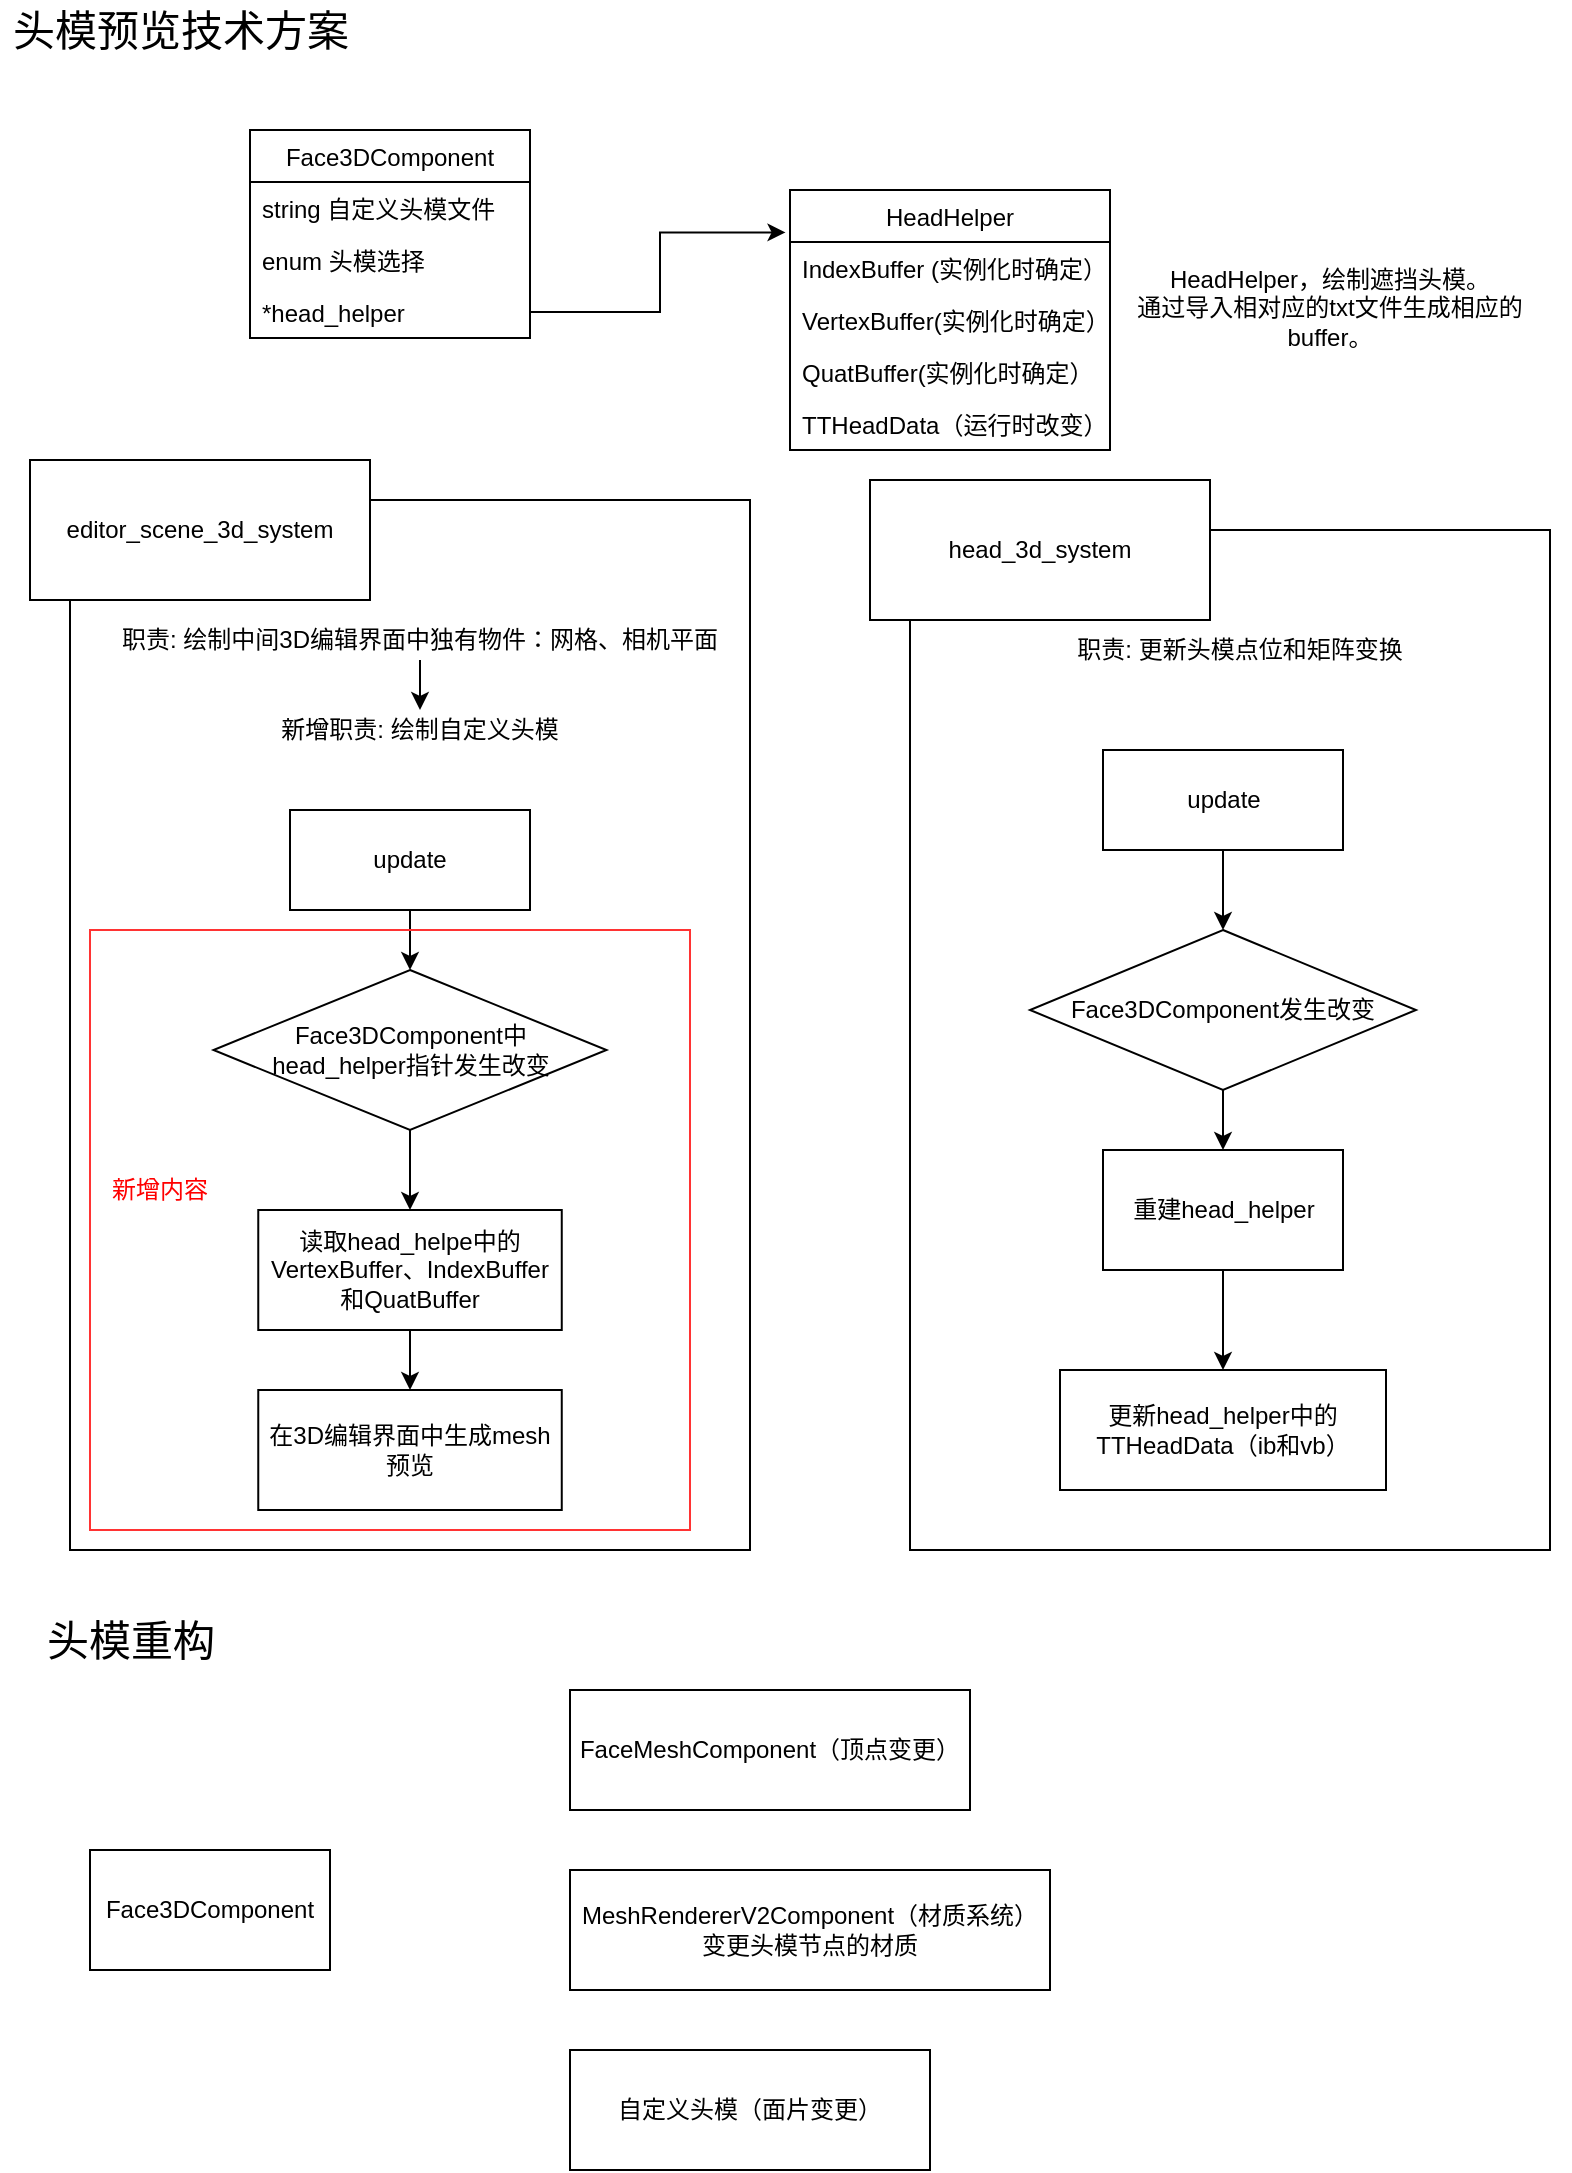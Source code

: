 <mxfile version="14.9.0" type="github">
  <diagram id="C5RBs43oDa-KdzZeNtuy" name="Page-1">
    <mxGraphModel dx="1011" dy="736" grid="1" gridSize="10" guides="1" tooltips="1" connect="1" arrows="1" fold="1" page="1" pageScale="1" pageWidth="827" pageHeight="1169" math="0" shadow="0">
      <root>
        <mxCell id="WIyWlLk6GJQsqaUBKTNV-0" />
        <mxCell id="WIyWlLk6GJQsqaUBKTNV-1" parent="WIyWlLk6GJQsqaUBKTNV-0" />
        <mxCell id="O9CxE7nqKKuWHLjGEseC-1" value="" style="rounded=0;whiteSpace=wrap;html=1;" parent="WIyWlLk6GJQsqaUBKTNV-1" vertex="1">
          <mxGeometry x="60" y="315" width="340" height="525" as="geometry" />
        </mxCell>
        <mxCell id="O9CxE7nqKKuWHLjGEseC-0" value="editor_scene_3d_system" style="rounded=0;whiteSpace=wrap;html=1;" parent="WIyWlLk6GJQsqaUBKTNV-1" vertex="1">
          <mxGeometry x="40" y="295" width="170" height="70" as="geometry" />
        </mxCell>
        <mxCell id="O9CxE7nqKKuWHLjGEseC-3" value="" style="rounded=0;whiteSpace=wrap;html=1;" parent="WIyWlLk6GJQsqaUBKTNV-1" vertex="1">
          <mxGeometry x="480" y="330" width="320" height="510" as="geometry" />
        </mxCell>
        <mxCell id="O9CxE7nqKKuWHLjGEseC-4" value="head_3d_system" style="rounded=0;whiteSpace=wrap;html=1;" parent="WIyWlLk6GJQsqaUBKTNV-1" vertex="1">
          <mxGeometry x="460" y="305" width="170" height="70" as="geometry" />
        </mxCell>
        <mxCell id="O9CxE7nqKKuWHLjGEseC-10" style="edgeStyle=orthogonalEdgeStyle;rounded=0;orthogonalLoop=1;jettySize=auto;html=1;exitX=0.5;exitY=1;exitDx=0;exitDy=0;entryX=0.5;entryY=0;entryDx=0;entryDy=0;" parent="WIyWlLk6GJQsqaUBKTNV-1" source="O9CxE7nqKKuWHLjGEseC-6" target="O9CxE7nqKKuWHLjGEseC-8" edge="1">
          <mxGeometry relative="1" as="geometry" />
        </mxCell>
        <mxCell id="O9CxE7nqKKuWHLjGEseC-6" value="职责: 绘制中间3D编辑界面中独有物件：网格、相机平面" style="text;html=1;strokeColor=none;fillColor=none;align=center;verticalAlign=middle;whiteSpace=wrap;rounded=0;" parent="WIyWlLk6GJQsqaUBKTNV-1" vertex="1">
          <mxGeometry x="70" y="375" width="330" height="20" as="geometry" />
        </mxCell>
        <mxCell id="O9CxE7nqKKuWHLjGEseC-8" value="新增职责: 绘制自定义头模" style="text;html=1;strokeColor=none;fillColor=none;align=center;verticalAlign=middle;whiteSpace=wrap;rounded=0;" parent="WIyWlLk6GJQsqaUBKTNV-1" vertex="1">
          <mxGeometry x="70" y="420" width="330" height="20" as="geometry" />
        </mxCell>
        <mxCell id="O9CxE7nqKKuWHLjGEseC-16" style="edgeStyle=orthogonalEdgeStyle;rounded=0;orthogonalLoop=1;jettySize=auto;html=1;exitX=0.5;exitY=1;exitDx=0;exitDy=0;entryX=0.5;entryY=0;entryDx=0;entryDy=0;" parent="WIyWlLk6GJQsqaUBKTNV-1" source="O9CxE7nqKKuWHLjGEseC-14" target="O9CxE7nqKKuWHLjGEseC-15" edge="1">
          <mxGeometry relative="1" as="geometry" />
        </mxCell>
        <mxCell id="O9CxE7nqKKuWHLjGEseC-14" value="update" style="rounded=0;whiteSpace=wrap;html=1;" parent="WIyWlLk6GJQsqaUBKTNV-1" vertex="1">
          <mxGeometry x="576.5" y="440" width="120" height="50" as="geometry" />
        </mxCell>
        <mxCell id="O9CxE7nqKKuWHLjGEseC-29" style="edgeStyle=orthogonalEdgeStyle;rounded=0;orthogonalLoop=1;jettySize=auto;html=1;exitX=0.5;exitY=1;exitDx=0;exitDy=0;entryX=0.5;entryY=0;entryDx=0;entryDy=0;" parent="WIyWlLk6GJQsqaUBKTNV-1" source="O9CxE7nqKKuWHLjGEseC-15" target="O9CxE7nqKKuWHLjGEseC-17" edge="1">
          <mxGeometry relative="1" as="geometry" />
        </mxCell>
        <mxCell id="O9CxE7nqKKuWHLjGEseC-15" value="Face3DComponent发生改变" style="rhombus;whiteSpace=wrap;html=1;" parent="WIyWlLk6GJQsqaUBKTNV-1" vertex="1">
          <mxGeometry x="540" y="530" width="193" height="80" as="geometry" />
        </mxCell>
        <mxCell id="O9CxE7nqKKuWHLjGEseC-33" style="edgeStyle=orthogonalEdgeStyle;rounded=0;orthogonalLoop=1;jettySize=auto;html=1;exitX=0.5;exitY=1;exitDx=0;exitDy=0;entryX=0.5;entryY=0;entryDx=0;entryDy=0;" parent="WIyWlLk6GJQsqaUBKTNV-1" source="O9CxE7nqKKuWHLjGEseC-17" target="O9CxE7nqKKuWHLjGEseC-30" edge="1">
          <mxGeometry relative="1" as="geometry" />
        </mxCell>
        <mxCell id="O9CxE7nqKKuWHLjGEseC-17" value="重建head_helper" style="rounded=0;whiteSpace=wrap;html=1;" parent="WIyWlLk6GJQsqaUBKTNV-1" vertex="1">
          <mxGeometry x="576.5" y="640" width="120" height="60" as="geometry" />
        </mxCell>
        <mxCell id="O9CxE7nqKKuWHLjGEseC-18" value="HeadHelper" style="swimlane;fontStyle=0;childLayout=stackLayout;horizontal=1;startSize=26;horizontalStack=0;resizeParent=1;resizeParentMax=0;resizeLast=0;collapsible=1;marginBottom=0;" parent="WIyWlLk6GJQsqaUBKTNV-1" vertex="1">
          <mxGeometry x="420" y="160" width="160" height="130" as="geometry" />
        </mxCell>
        <mxCell id="O9CxE7nqKKuWHLjGEseC-19" value="IndexBuffer (实例化时确定）" style="text;strokeColor=none;fillColor=none;align=left;verticalAlign=top;spacingLeft=4;spacingRight=4;overflow=hidden;rotatable=0;points=[[0,0.5],[1,0.5]];portConstraint=eastwest;" parent="O9CxE7nqKKuWHLjGEseC-18" vertex="1">
          <mxGeometry y="26" width="160" height="26" as="geometry" />
        </mxCell>
        <mxCell id="O9CxE7nqKKuWHLjGEseC-20" value="VertexBuffer(实例化时确定）" style="text;strokeColor=none;fillColor=none;align=left;verticalAlign=top;spacingLeft=4;spacingRight=4;overflow=hidden;rotatable=0;points=[[0,0.5],[1,0.5]];portConstraint=eastwest;" parent="O9CxE7nqKKuWHLjGEseC-18" vertex="1">
          <mxGeometry y="52" width="160" height="26" as="geometry" />
        </mxCell>
        <mxCell id="O9CxE7nqKKuWHLjGEseC-21" value="QuatBuffer(实例化时确定）" style="text;strokeColor=none;fillColor=none;align=left;verticalAlign=top;spacingLeft=4;spacingRight=4;overflow=hidden;rotatable=0;points=[[0,0.5],[1,0.5]];portConstraint=eastwest;" parent="O9CxE7nqKKuWHLjGEseC-18" vertex="1">
          <mxGeometry y="78" width="160" height="26" as="geometry" />
        </mxCell>
        <mxCell id="O9CxE7nqKKuWHLjGEseC-32" value="TTHeadData（运行时改变）" style="text;strokeColor=none;fillColor=none;align=left;verticalAlign=top;spacingLeft=4;spacingRight=4;overflow=hidden;rotatable=0;points=[[0,0.5],[1,0.5]];portConstraint=eastwest;" parent="O9CxE7nqKKuWHLjGEseC-18" vertex="1">
          <mxGeometry y="104" width="160" height="26" as="geometry" />
        </mxCell>
        <mxCell id="O9CxE7nqKKuWHLjGEseC-22" value="Face3DComponent" style="swimlane;fontStyle=0;childLayout=stackLayout;horizontal=1;startSize=26;horizontalStack=0;resizeParent=1;resizeParentMax=0;resizeLast=0;collapsible=1;marginBottom=0;" parent="WIyWlLk6GJQsqaUBKTNV-1" vertex="1">
          <mxGeometry x="150" y="130" width="140" height="104" as="geometry" />
        </mxCell>
        <mxCell id="O9CxE7nqKKuWHLjGEseC-23" value="string 自定义头模文件" style="text;strokeColor=none;fillColor=none;align=left;verticalAlign=top;spacingLeft=4;spacingRight=4;overflow=hidden;rotatable=0;points=[[0,0.5],[1,0.5]];portConstraint=eastwest;" parent="O9CxE7nqKKuWHLjGEseC-22" vertex="1">
          <mxGeometry y="26" width="140" height="26" as="geometry" />
        </mxCell>
        <mxCell id="O9CxE7nqKKuWHLjGEseC-24" value="enum 头模选择" style="text;strokeColor=none;fillColor=none;align=left;verticalAlign=top;spacingLeft=4;spacingRight=4;overflow=hidden;rotatable=0;points=[[0,0.5],[1,0.5]];portConstraint=eastwest;" parent="O9CxE7nqKKuWHLjGEseC-22" vertex="1">
          <mxGeometry y="52" width="140" height="26" as="geometry" />
        </mxCell>
        <mxCell id="O9CxE7nqKKuWHLjGEseC-25" value="*head_helper" style="text;strokeColor=none;fillColor=none;align=left;verticalAlign=top;spacingLeft=4;spacingRight=4;overflow=hidden;rotatable=0;points=[[0,0.5],[1,0.5]];portConstraint=eastwest;" parent="O9CxE7nqKKuWHLjGEseC-22" vertex="1">
          <mxGeometry y="78" width="140" height="26" as="geometry" />
        </mxCell>
        <mxCell id="O9CxE7nqKKuWHLjGEseC-26" style="edgeStyle=orthogonalEdgeStyle;rounded=0;orthogonalLoop=1;jettySize=auto;html=1;exitX=1;exitY=0.5;exitDx=0;exitDy=0;entryX=-0.014;entryY=0.163;entryDx=0;entryDy=0;entryPerimeter=0;" parent="WIyWlLk6GJQsqaUBKTNV-1" source="O9CxE7nqKKuWHLjGEseC-25" target="O9CxE7nqKKuWHLjGEseC-18" edge="1">
          <mxGeometry relative="1" as="geometry" />
        </mxCell>
        <mxCell id="O9CxE7nqKKuWHLjGEseC-28" value="HeadHelper，绘制遮挡头模。&lt;br&gt;通过导入相对应的txt文件生成相应的buffer。" style="text;html=1;strokeColor=none;fillColor=none;align=center;verticalAlign=middle;whiteSpace=wrap;rounded=0;" parent="WIyWlLk6GJQsqaUBKTNV-1" vertex="1">
          <mxGeometry x="580" y="190" width="220" height="58" as="geometry" />
        </mxCell>
        <mxCell id="O9CxE7nqKKuWHLjGEseC-30" value="更新head_helper中的&lt;br&gt;TTHeadData（ib和vb）" style="rounded=0;whiteSpace=wrap;html=1;" parent="WIyWlLk6GJQsqaUBKTNV-1" vertex="1">
          <mxGeometry x="555" y="750" width="163" height="60" as="geometry" />
        </mxCell>
        <mxCell id="O9CxE7nqKKuWHLjGEseC-36" style="edgeStyle=orthogonalEdgeStyle;rounded=0;orthogonalLoop=1;jettySize=auto;html=1;exitX=0.5;exitY=1;exitDx=0;exitDy=0;entryX=0.5;entryY=0;entryDx=0;entryDy=0;" parent="WIyWlLk6GJQsqaUBKTNV-1" source="O9CxE7nqKKuWHLjGEseC-34" target="O9CxE7nqKKuWHLjGEseC-35" edge="1">
          <mxGeometry relative="1" as="geometry" />
        </mxCell>
        <mxCell id="O9CxE7nqKKuWHLjGEseC-34" value="update" style="rounded=0;whiteSpace=wrap;html=1;" parent="WIyWlLk6GJQsqaUBKTNV-1" vertex="1">
          <mxGeometry x="170" y="470" width="120" height="50" as="geometry" />
        </mxCell>
        <mxCell id="O9CxE7nqKKuWHLjGEseC-38" style="edgeStyle=orthogonalEdgeStyle;rounded=0;orthogonalLoop=1;jettySize=auto;html=1;exitX=0.5;exitY=1;exitDx=0;exitDy=0;" parent="WIyWlLk6GJQsqaUBKTNV-1" source="O9CxE7nqKKuWHLjGEseC-35" target="O9CxE7nqKKuWHLjGEseC-37" edge="1">
          <mxGeometry relative="1" as="geometry" />
        </mxCell>
        <mxCell id="O9CxE7nqKKuWHLjGEseC-35" value="Face3DComponent中&lt;br&gt;head_helper指针发生改变" style="rhombus;whiteSpace=wrap;html=1;" parent="WIyWlLk6GJQsqaUBKTNV-1" vertex="1">
          <mxGeometry x="131.75" y="550" width="196.5" height="80" as="geometry" />
        </mxCell>
        <mxCell id="O9CxE7nqKKuWHLjGEseC-40" style="edgeStyle=orthogonalEdgeStyle;rounded=0;orthogonalLoop=1;jettySize=auto;html=1;exitX=0.5;exitY=1;exitDx=0;exitDy=0;entryX=0.5;entryY=0;entryDx=0;entryDy=0;" parent="WIyWlLk6GJQsqaUBKTNV-1" source="O9CxE7nqKKuWHLjGEseC-37" target="O9CxE7nqKKuWHLjGEseC-39" edge="1">
          <mxGeometry relative="1" as="geometry" />
        </mxCell>
        <mxCell id="O9CxE7nqKKuWHLjGEseC-37" value="读取head_helpe中的VertexBuffer、IndexBuffer和QuatBuffer" style="rounded=0;whiteSpace=wrap;html=1;" parent="WIyWlLk6GJQsqaUBKTNV-1" vertex="1">
          <mxGeometry x="154.13" y="670" width="151.75" height="60" as="geometry" />
        </mxCell>
        <mxCell id="O9CxE7nqKKuWHLjGEseC-39" value="在3D编辑界面中生成mesh预览" style="rounded=0;whiteSpace=wrap;html=1;" parent="WIyWlLk6GJQsqaUBKTNV-1" vertex="1">
          <mxGeometry x="154.13" y="760" width="151.75" height="60" as="geometry" />
        </mxCell>
        <mxCell id="O9CxE7nqKKuWHLjGEseC-42" value="" style="rounded=0;whiteSpace=wrap;html=1;fillColor=none;strokeColor=#FF3333;" parent="WIyWlLk6GJQsqaUBKTNV-1" vertex="1">
          <mxGeometry x="70" y="530" width="300" height="300" as="geometry" />
        </mxCell>
        <mxCell id="O9CxE7nqKKuWHLjGEseC-41" value="职责: 更新头模点位和矩阵变换" style="text;html=1;strokeColor=none;fillColor=none;align=center;verticalAlign=middle;whiteSpace=wrap;rounded=0;" parent="WIyWlLk6GJQsqaUBKTNV-1" vertex="1">
          <mxGeometry x="480" y="380" width="330" height="20" as="geometry" />
        </mxCell>
        <mxCell id="O9CxE7nqKKuWHLjGEseC-43" value="新增内容" style="text;html=1;strokeColor=none;fillColor=none;align=center;verticalAlign=middle;whiteSpace=wrap;rounded=0;fontColor=#FF0000;" parent="WIyWlLk6GJQsqaUBKTNV-1" vertex="1">
          <mxGeometry x="80" y="650" width="50" height="20" as="geometry" />
        </mxCell>
        <mxCell id="jnxm_U-zidSxs9HYSOZe-0" value="Face3DComponent" style="rounded=0;whiteSpace=wrap;html=1;" vertex="1" parent="WIyWlLk6GJQsqaUBKTNV-1">
          <mxGeometry x="70" y="990" width="120" height="60" as="geometry" />
        </mxCell>
        <mxCell id="jnxm_U-zidSxs9HYSOZe-1" value="FaceMeshComponent（顶点变更）" style="rounded=0;whiteSpace=wrap;html=1;" vertex="1" parent="WIyWlLk6GJQsqaUBKTNV-1">
          <mxGeometry x="310" y="910" width="200" height="60" as="geometry" />
        </mxCell>
        <mxCell id="jnxm_U-zidSxs9HYSOZe-2" value="MeshRendererV2Component（材质系统）&lt;br&gt;变更头模节点的材质" style="rounded=0;whiteSpace=wrap;html=1;" vertex="1" parent="WIyWlLk6GJQsqaUBKTNV-1">
          <mxGeometry x="310" y="1000" width="240" height="60" as="geometry" />
        </mxCell>
        <mxCell id="jnxm_U-zidSxs9HYSOZe-3" value="自定义头模（面片变更）" style="rounded=0;whiteSpace=wrap;html=1;" vertex="1" parent="WIyWlLk6GJQsqaUBKTNV-1">
          <mxGeometry x="310" y="1090" width="180" height="60" as="geometry" />
        </mxCell>
        <mxCell id="jnxm_U-zidSxs9HYSOZe-4" value="头模预览技术方案" style="text;html=1;align=center;verticalAlign=middle;resizable=0;points=[];autosize=1;strokeColor=none;strokeWidth=6;fontSize=21;" vertex="1" parent="WIyWlLk6GJQsqaUBKTNV-1">
          <mxGeometry x="25" y="65" width="180" height="30" as="geometry" />
        </mxCell>
        <mxCell id="jnxm_U-zidSxs9HYSOZe-5" value="头模重构" style="text;html=1;align=center;verticalAlign=middle;resizable=0;points=[];autosize=1;strokeColor=none;strokeWidth=6;fontSize=21;" vertex="1" parent="WIyWlLk6GJQsqaUBKTNV-1">
          <mxGeometry x="40" y="870" width="100" height="30" as="geometry" />
        </mxCell>
      </root>
    </mxGraphModel>
  </diagram>
</mxfile>
